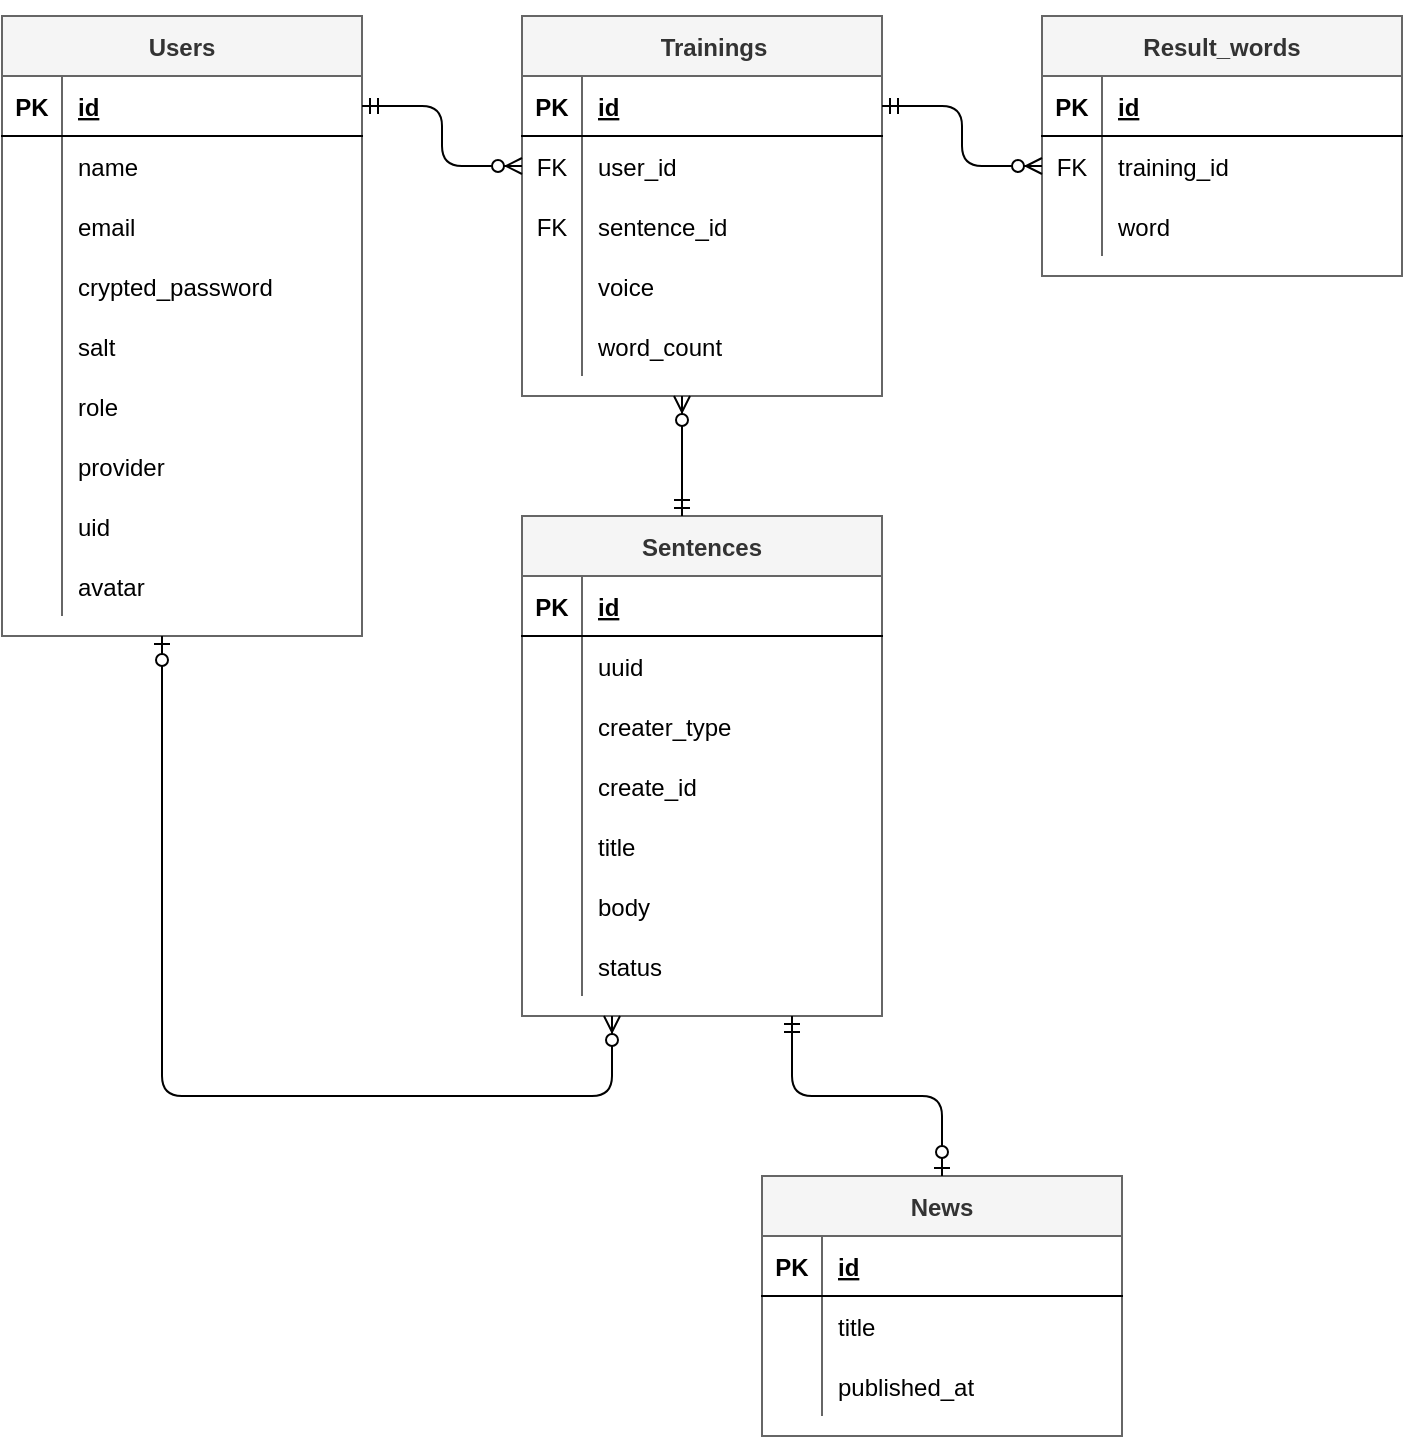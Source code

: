 <mxfile>
    <diagram id="BxVpFy9W0ogAf4B1_tvP" name="ページ1">
        <mxGraphModel dx="654" dy="1709" grid="1" gridSize="10" guides="1" tooltips="1" connect="1" arrows="1" fold="1" page="1" pageScale="1" pageWidth="827" pageHeight="1169" background="none" math="0" shadow="0">
            <root>
                <mxCell id="0"/>
                <mxCell id="1" parent="0"/>
                <mxCell id="47Mcxz5ZdxJu1Oh9OCkz-89" value="Users" style="shape=table;startSize=30;container=1;collapsible=1;childLayout=tableLayout;fixedRows=1;rowLines=0;fontStyle=1;align=center;resizeLast=1;fillColor=#f5f5f5;strokeColor=#666666;fontColor=#333333;swimlaneFillColor=default;" vertex="1" parent="1">
                    <mxGeometry x="140" y="-520" width="180" height="310" as="geometry"/>
                </mxCell>
                <mxCell id="47Mcxz5ZdxJu1Oh9OCkz-90" value="" style="shape=partialRectangle;collapsible=0;dropTarget=0;pointerEvents=0;fillColor=none;top=0;left=0;bottom=1;right=0;points=[[0,0.5],[1,0.5]];portConstraint=eastwest;" vertex="1" parent="47Mcxz5ZdxJu1Oh9OCkz-89">
                    <mxGeometry y="30" width="180" height="30" as="geometry"/>
                </mxCell>
                <mxCell id="47Mcxz5ZdxJu1Oh9OCkz-91" value="PK" style="shape=partialRectangle;connectable=0;fillColor=none;top=0;left=0;bottom=0;right=0;fontStyle=1;overflow=hidden;" vertex="1" parent="47Mcxz5ZdxJu1Oh9OCkz-90">
                    <mxGeometry width="30" height="30" as="geometry">
                        <mxRectangle width="30" height="30" as="alternateBounds"/>
                    </mxGeometry>
                </mxCell>
                <mxCell id="47Mcxz5ZdxJu1Oh9OCkz-92" value="id" style="shape=partialRectangle;connectable=0;fillColor=none;top=0;left=0;bottom=0;right=0;align=left;spacingLeft=6;fontStyle=5;overflow=hidden;" vertex="1" parent="47Mcxz5ZdxJu1Oh9OCkz-90">
                    <mxGeometry x="30" width="150" height="30" as="geometry">
                        <mxRectangle width="150" height="30" as="alternateBounds"/>
                    </mxGeometry>
                </mxCell>
                <mxCell id="47Mcxz5ZdxJu1Oh9OCkz-93" value="" style="shape=partialRectangle;collapsible=0;dropTarget=0;pointerEvents=0;fillColor=none;top=0;left=0;bottom=0;right=0;points=[[0,0.5],[1,0.5]];portConstraint=eastwest;" vertex="1" parent="47Mcxz5ZdxJu1Oh9OCkz-89">
                    <mxGeometry y="60" width="180" height="30" as="geometry"/>
                </mxCell>
                <mxCell id="47Mcxz5ZdxJu1Oh9OCkz-94" value="" style="shape=partialRectangle;connectable=0;fillColor=none;top=0;left=0;bottom=0;right=0;editable=1;overflow=hidden;" vertex="1" parent="47Mcxz5ZdxJu1Oh9OCkz-93">
                    <mxGeometry width="30" height="30" as="geometry">
                        <mxRectangle width="30" height="30" as="alternateBounds"/>
                    </mxGeometry>
                </mxCell>
                <mxCell id="47Mcxz5ZdxJu1Oh9OCkz-95" value="name" style="shape=partialRectangle;connectable=0;fillColor=none;top=0;left=0;bottom=0;right=0;align=left;spacingLeft=6;overflow=hidden;" vertex="1" parent="47Mcxz5ZdxJu1Oh9OCkz-93">
                    <mxGeometry x="30" width="150" height="30" as="geometry">
                        <mxRectangle width="150" height="30" as="alternateBounds"/>
                    </mxGeometry>
                </mxCell>
                <mxCell id="47Mcxz5ZdxJu1Oh9OCkz-96" value="" style="shape=partialRectangle;collapsible=0;dropTarget=0;pointerEvents=0;fillColor=none;top=0;left=0;bottom=0;right=0;points=[[0,0.5],[1,0.5]];portConstraint=eastwest;" vertex="1" parent="47Mcxz5ZdxJu1Oh9OCkz-89">
                    <mxGeometry y="90" width="180" height="30" as="geometry"/>
                </mxCell>
                <mxCell id="47Mcxz5ZdxJu1Oh9OCkz-97" value="" style="shape=partialRectangle;connectable=0;fillColor=none;top=0;left=0;bottom=0;right=0;editable=1;overflow=hidden;" vertex="1" parent="47Mcxz5ZdxJu1Oh9OCkz-96">
                    <mxGeometry width="30" height="30" as="geometry">
                        <mxRectangle width="30" height="30" as="alternateBounds"/>
                    </mxGeometry>
                </mxCell>
                <mxCell id="47Mcxz5ZdxJu1Oh9OCkz-98" value="email" style="shape=partialRectangle;connectable=0;fillColor=none;top=0;left=0;bottom=0;right=0;align=left;spacingLeft=6;overflow=hidden;" vertex="1" parent="47Mcxz5ZdxJu1Oh9OCkz-96">
                    <mxGeometry x="30" width="150" height="30" as="geometry">
                        <mxRectangle width="150" height="30" as="alternateBounds"/>
                    </mxGeometry>
                </mxCell>
                <mxCell id="47Mcxz5ZdxJu1Oh9OCkz-99" value="" style="shape=partialRectangle;collapsible=0;dropTarget=0;pointerEvents=0;fillColor=none;top=0;left=0;bottom=0;right=0;points=[[0,0.5],[1,0.5]];portConstraint=eastwest;" vertex="1" parent="47Mcxz5ZdxJu1Oh9OCkz-89">
                    <mxGeometry y="120" width="180" height="30" as="geometry"/>
                </mxCell>
                <mxCell id="47Mcxz5ZdxJu1Oh9OCkz-100" value="" style="shape=partialRectangle;connectable=0;fillColor=none;top=0;left=0;bottom=0;right=0;editable=1;overflow=hidden;" vertex="1" parent="47Mcxz5ZdxJu1Oh9OCkz-99">
                    <mxGeometry width="30" height="30" as="geometry">
                        <mxRectangle width="30" height="30" as="alternateBounds"/>
                    </mxGeometry>
                </mxCell>
                <mxCell id="47Mcxz5ZdxJu1Oh9OCkz-101" value="crypted_password" style="shape=partialRectangle;connectable=0;fillColor=none;top=0;left=0;bottom=0;right=0;align=left;spacingLeft=6;overflow=hidden;" vertex="1" parent="47Mcxz5ZdxJu1Oh9OCkz-99">
                    <mxGeometry x="30" width="150" height="30" as="geometry">
                        <mxRectangle width="150" height="30" as="alternateBounds"/>
                    </mxGeometry>
                </mxCell>
                <mxCell id="47Mcxz5ZdxJu1Oh9OCkz-139" style="shape=partialRectangle;collapsible=0;dropTarget=0;pointerEvents=0;fillColor=none;top=0;left=0;bottom=0;right=0;points=[[0,0.5],[1,0.5]];portConstraint=eastwest;" vertex="1" parent="47Mcxz5ZdxJu1Oh9OCkz-89">
                    <mxGeometry y="150" width="180" height="30" as="geometry"/>
                </mxCell>
                <mxCell id="47Mcxz5ZdxJu1Oh9OCkz-140" style="shape=partialRectangle;connectable=0;fillColor=none;top=0;left=0;bottom=0;right=0;editable=1;overflow=hidden;" vertex="1" parent="47Mcxz5ZdxJu1Oh9OCkz-139">
                    <mxGeometry width="30" height="30" as="geometry">
                        <mxRectangle width="30" height="30" as="alternateBounds"/>
                    </mxGeometry>
                </mxCell>
                <mxCell id="47Mcxz5ZdxJu1Oh9OCkz-141" value="salt" style="shape=partialRectangle;connectable=0;fillColor=none;top=0;left=0;bottom=0;right=0;align=left;spacingLeft=6;overflow=hidden;" vertex="1" parent="47Mcxz5ZdxJu1Oh9OCkz-139">
                    <mxGeometry x="30" width="150" height="30" as="geometry">
                        <mxRectangle width="150" height="30" as="alternateBounds"/>
                    </mxGeometry>
                </mxCell>
                <mxCell id="47Mcxz5ZdxJu1Oh9OCkz-136" style="shape=partialRectangle;collapsible=0;dropTarget=0;pointerEvents=0;fillColor=none;top=0;left=0;bottom=0;right=0;points=[[0,0.5],[1,0.5]];portConstraint=eastwest;" vertex="1" parent="47Mcxz5ZdxJu1Oh9OCkz-89">
                    <mxGeometry y="180" width="180" height="30" as="geometry"/>
                </mxCell>
                <mxCell id="47Mcxz5ZdxJu1Oh9OCkz-137" style="shape=partialRectangle;connectable=0;fillColor=none;top=0;left=0;bottom=0;right=0;editable=1;overflow=hidden;" vertex="1" parent="47Mcxz5ZdxJu1Oh9OCkz-136">
                    <mxGeometry width="30" height="30" as="geometry">
                        <mxRectangle width="30" height="30" as="alternateBounds"/>
                    </mxGeometry>
                </mxCell>
                <mxCell id="47Mcxz5ZdxJu1Oh9OCkz-138" value="role" style="shape=partialRectangle;connectable=0;fillColor=none;top=0;left=0;bottom=0;right=0;align=left;spacingLeft=6;overflow=hidden;" vertex="1" parent="47Mcxz5ZdxJu1Oh9OCkz-136">
                    <mxGeometry x="30" width="150" height="30" as="geometry">
                        <mxRectangle width="150" height="30" as="alternateBounds"/>
                    </mxGeometry>
                </mxCell>
                <mxCell id="47Mcxz5ZdxJu1Oh9OCkz-133" style="shape=partialRectangle;collapsible=0;dropTarget=0;pointerEvents=0;fillColor=none;top=0;left=0;bottom=0;right=0;points=[[0,0.5],[1,0.5]];portConstraint=eastwest;" vertex="1" parent="47Mcxz5ZdxJu1Oh9OCkz-89">
                    <mxGeometry y="210" width="180" height="30" as="geometry"/>
                </mxCell>
                <mxCell id="47Mcxz5ZdxJu1Oh9OCkz-134" style="shape=partialRectangle;connectable=0;fillColor=none;top=0;left=0;bottom=0;right=0;editable=1;overflow=hidden;" vertex="1" parent="47Mcxz5ZdxJu1Oh9OCkz-133">
                    <mxGeometry width="30" height="30" as="geometry">
                        <mxRectangle width="30" height="30" as="alternateBounds"/>
                    </mxGeometry>
                </mxCell>
                <mxCell id="47Mcxz5ZdxJu1Oh9OCkz-135" value="provider" style="shape=partialRectangle;connectable=0;fillColor=none;top=0;left=0;bottom=0;right=0;align=left;spacingLeft=6;overflow=hidden;" vertex="1" parent="47Mcxz5ZdxJu1Oh9OCkz-133">
                    <mxGeometry x="30" width="150" height="30" as="geometry">
                        <mxRectangle width="150" height="30" as="alternateBounds"/>
                    </mxGeometry>
                </mxCell>
                <mxCell id="47Mcxz5ZdxJu1Oh9OCkz-142" style="shape=partialRectangle;collapsible=0;dropTarget=0;pointerEvents=0;fillColor=none;top=0;left=0;bottom=0;right=0;points=[[0,0.5],[1,0.5]];portConstraint=eastwest;" vertex="1" parent="47Mcxz5ZdxJu1Oh9OCkz-89">
                    <mxGeometry y="240" width="180" height="30" as="geometry"/>
                </mxCell>
                <mxCell id="47Mcxz5ZdxJu1Oh9OCkz-143" style="shape=partialRectangle;connectable=0;fillColor=none;top=0;left=0;bottom=0;right=0;editable=1;overflow=hidden;" vertex="1" parent="47Mcxz5ZdxJu1Oh9OCkz-142">
                    <mxGeometry width="30" height="30" as="geometry">
                        <mxRectangle width="30" height="30" as="alternateBounds"/>
                    </mxGeometry>
                </mxCell>
                <mxCell id="47Mcxz5ZdxJu1Oh9OCkz-144" value="uid" style="shape=partialRectangle;connectable=0;fillColor=none;top=0;left=0;bottom=0;right=0;align=left;spacingLeft=6;overflow=hidden;" vertex="1" parent="47Mcxz5ZdxJu1Oh9OCkz-142">
                    <mxGeometry x="30" width="150" height="30" as="geometry">
                        <mxRectangle width="150" height="30" as="alternateBounds"/>
                    </mxGeometry>
                </mxCell>
                <mxCell id="47Mcxz5ZdxJu1Oh9OCkz-238" style="shape=partialRectangle;collapsible=0;dropTarget=0;pointerEvents=0;fillColor=none;top=0;left=0;bottom=0;right=0;points=[[0,0.5],[1,0.5]];portConstraint=eastwest;" vertex="1" parent="47Mcxz5ZdxJu1Oh9OCkz-89">
                    <mxGeometry y="270" width="180" height="30" as="geometry"/>
                </mxCell>
                <mxCell id="47Mcxz5ZdxJu1Oh9OCkz-239" style="shape=partialRectangle;connectable=0;fillColor=none;top=0;left=0;bottom=0;right=0;editable=1;overflow=hidden;" vertex="1" parent="47Mcxz5ZdxJu1Oh9OCkz-238">
                    <mxGeometry width="30" height="30" as="geometry">
                        <mxRectangle width="30" height="30" as="alternateBounds"/>
                    </mxGeometry>
                </mxCell>
                <mxCell id="47Mcxz5ZdxJu1Oh9OCkz-240" value="avatar" style="shape=partialRectangle;connectable=0;fillColor=none;top=0;left=0;bottom=0;right=0;align=left;spacingLeft=6;overflow=hidden;" vertex="1" parent="47Mcxz5ZdxJu1Oh9OCkz-238">
                    <mxGeometry x="30" width="150" height="30" as="geometry">
                        <mxRectangle width="150" height="30" as="alternateBounds"/>
                    </mxGeometry>
                </mxCell>
                <mxCell id="47Mcxz5ZdxJu1Oh9OCkz-157" value="Sentences" style="shape=table;startSize=30;container=1;collapsible=1;childLayout=tableLayout;fixedRows=1;rowLines=0;fontStyle=1;align=center;resizeLast=1;fillColor=#f5f5f5;strokeColor=#666666;fontColor=#333333;swimlaneFillColor=default;" vertex="1" parent="1">
                    <mxGeometry x="400" y="-270" width="180" height="250" as="geometry"/>
                </mxCell>
                <mxCell id="47Mcxz5ZdxJu1Oh9OCkz-158" value="" style="shape=partialRectangle;collapsible=0;dropTarget=0;pointerEvents=0;fillColor=none;top=0;left=0;bottom=1;right=0;points=[[0,0.5],[1,0.5]];portConstraint=eastwest;" vertex="1" parent="47Mcxz5ZdxJu1Oh9OCkz-157">
                    <mxGeometry y="30" width="180" height="30" as="geometry"/>
                </mxCell>
                <mxCell id="47Mcxz5ZdxJu1Oh9OCkz-159" value="PK" style="shape=partialRectangle;connectable=0;fillColor=none;top=0;left=0;bottom=0;right=0;fontStyle=1;overflow=hidden;" vertex="1" parent="47Mcxz5ZdxJu1Oh9OCkz-158">
                    <mxGeometry width="30" height="30" as="geometry">
                        <mxRectangle width="30" height="30" as="alternateBounds"/>
                    </mxGeometry>
                </mxCell>
                <mxCell id="47Mcxz5ZdxJu1Oh9OCkz-160" value="id" style="shape=partialRectangle;connectable=0;fillColor=none;top=0;left=0;bottom=0;right=0;align=left;spacingLeft=6;fontStyle=5;overflow=hidden;" vertex="1" parent="47Mcxz5ZdxJu1Oh9OCkz-158">
                    <mxGeometry x="30" width="150" height="30" as="geometry">
                        <mxRectangle width="150" height="30" as="alternateBounds"/>
                    </mxGeometry>
                </mxCell>
                <mxCell id="47Mcxz5ZdxJu1Oh9OCkz-161" value="" style="shape=partialRectangle;collapsible=0;dropTarget=0;pointerEvents=0;fillColor=none;top=0;left=0;bottom=0;right=0;points=[[0,0.5],[1,0.5]];portConstraint=eastwest;" vertex="1" parent="47Mcxz5ZdxJu1Oh9OCkz-157">
                    <mxGeometry y="60" width="180" height="30" as="geometry"/>
                </mxCell>
                <mxCell id="47Mcxz5ZdxJu1Oh9OCkz-162" value="" style="shape=partialRectangle;connectable=0;fillColor=none;top=0;left=0;bottom=0;right=0;editable=1;overflow=hidden;" vertex="1" parent="47Mcxz5ZdxJu1Oh9OCkz-161">
                    <mxGeometry width="30" height="30" as="geometry">
                        <mxRectangle width="30" height="30" as="alternateBounds"/>
                    </mxGeometry>
                </mxCell>
                <mxCell id="47Mcxz5ZdxJu1Oh9OCkz-163" value="uuid" style="shape=partialRectangle;connectable=0;fillColor=none;top=0;left=0;bottom=0;right=0;align=left;spacingLeft=6;overflow=hidden;" vertex="1" parent="47Mcxz5ZdxJu1Oh9OCkz-161">
                    <mxGeometry x="30" width="150" height="30" as="geometry">
                        <mxRectangle width="150" height="30" as="alternateBounds"/>
                    </mxGeometry>
                </mxCell>
                <mxCell id="47Mcxz5ZdxJu1Oh9OCkz-164" value="" style="shape=partialRectangle;collapsible=0;dropTarget=0;pointerEvents=0;fillColor=none;top=0;left=0;bottom=0;right=0;points=[[0,0.5],[1,0.5]];portConstraint=eastwest;" vertex="1" parent="47Mcxz5ZdxJu1Oh9OCkz-157">
                    <mxGeometry y="90" width="180" height="30" as="geometry"/>
                </mxCell>
                <mxCell id="47Mcxz5ZdxJu1Oh9OCkz-165" value="" style="shape=partialRectangle;connectable=0;fillColor=none;top=0;left=0;bottom=0;right=0;editable=1;overflow=hidden;" vertex="1" parent="47Mcxz5ZdxJu1Oh9OCkz-164">
                    <mxGeometry width="30" height="30" as="geometry">
                        <mxRectangle width="30" height="30" as="alternateBounds"/>
                    </mxGeometry>
                </mxCell>
                <mxCell id="47Mcxz5ZdxJu1Oh9OCkz-166" value="creater_type" style="shape=partialRectangle;connectable=0;fillColor=none;top=0;left=0;bottom=0;right=0;align=left;spacingLeft=6;overflow=hidden;" vertex="1" parent="47Mcxz5ZdxJu1Oh9OCkz-164">
                    <mxGeometry x="30" width="150" height="30" as="geometry">
                        <mxRectangle width="150" height="30" as="alternateBounds"/>
                    </mxGeometry>
                </mxCell>
                <mxCell id="47Mcxz5ZdxJu1Oh9OCkz-167" value="" style="shape=partialRectangle;collapsible=0;dropTarget=0;pointerEvents=0;fillColor=none;top=0;left=0;bottom=0;right=0;points=[[0,0.5],[1,0.5]];portConstraint=eastwest;" vertex="1" parent="47Mcxz5ZdxJu1Oh9OCkz-157">
                    <mxGeometry y="120" width="180" height="30" as="geometry"/>
                </mxCell>
                <mxCell id="47Mcxz5ZdxJu1Oh9OCkz-168" value="" style="shape=partialRectangle;connectable=0;fillColor=none;top=0;left=0;bottom=0;right=0;editable=1;overflow=hidden;" vertex="1" parent="47Mcxz5ZdxJu1Oh9OCkz-167">
                    <mxGeometry width="30" height="30" as="geometry">
                        <mxRectangle width="30" height="30" as="alternateBounds"/>
                    </mxGeometry>
                </mxCell>
                <mxCell id="47Mcxz5ZdxJu1Oh9OCkz-169" value="create_id" style="shape=partialRectangle;connectable=0;fillColor=none;top=0;left=0;bottom=0;right=0;align=left;spacingLeft=6;overflow=hidden;" vertex="1" parent="47Mcxz5ZdxJu1Oh9OCkz-167">
                    <mxGeometry x="30" width="150" height="30" as="geometry">
                        <mxRectangle width="150" height="30" as="alternateBounds"/>
                    </mxGeometry>
                </mxCell>
                <mxCell id="47Mcxz5ZdxJu1Oh9OCkz-278" style="shape=partialRectangle;collapsible=0;dropTarget=0;pointerEvents=0;fillColor=none;top=0;left=0;bottom=0;right=0;points=[[0,0.5],[1,0.5]];portConstraint=eastwest;" vertex="1" parent="47Mcxz5ZdxJu1Oh9OCkz-157">
                    <mxGeometry y="150" width="180" height="30" as="geometry"/>
                </mxCell>
                <mxCell id="47Mcxz5ZdxJu1Oh9OCkz-279" style="shape=partialRectangle;connectable=0;fillColor=none;top=0;left=0;bottom=0;right=0;editable=1;overflow=hidden;" vertex="1" parent="47Mcxz5ZdxJu1Oh9OCkz-278">
                    <mxGeometry width="30" height="30" as="geometry">
                        <mxRectangle width="30" height="30" as="alternateBounds"/>
                    </mxGeometry>
                </mxCell>
                <mxCell id="47Mcxz5ZdxJu1Oh9OCkz-280" value="title" style="shape=partialRectangle;connectable=0;fillColor=none;top=0;left=0;bottom=0;right=0;align=left;spacingLeft=6;overflow=hidden;" vertex="1" parent="47Mcxz5ZdxJu1Oh9OCkz-278">
                    <mxGeometry x="30" width="150" height="30" as="geometry">
                        <mxRectangle width="150" height="30" as="alternateBounds"/>
                    </mxGeometry>
                </mxCell>
                <mxCell id="47Mcxz5ZdxJu1Oh9OCkz-281" style="shape=partialRectangle;collapsible=0;dropTarget=0;pointerEvents=0;fillColor=none;top=0;left=0;bottom=0;right=0;points=[[0,0.5],[1,0.5]];portConstraint=eastwest;" vertex="1" parent="47Mcxz5ZdxJu1Oh9OCkz-157">
                    <mxGeometry y="180" width="180" height="30" as="geometry"/>
                </mxCell>
                <mxCell id="47Mcxz5ZdxJu1Oh9OCkz-282" style="shape=partialRectangle;connectable=0;fillColor=none;top=0;left=0;bottom=0;right=0;editable=1;overflow=hidden;" vertex="1" parent="47Mcxz5ZdxJu1Oh9OCkz-281">
                    <mxGeometry width="30" height="30" as="geometry">
                        <mxRectangle width="30" height="30" as="alternateBounds"/>
                    </mxGeometry>
                </mxCell>
                <mxCell id="47Mcxz5ZdxJu1Oh9OCkz-283" value="body" style="shape=partialRectangle;connectable=0;fillColor=none;top=0;left=0;bottom=0;right=0;align=left;spacingLeft=6;overflow=hidden;" vertex="1" parent="47Mcxz5ZdxJu1Oh9OCkz-281">
                    <mxGeometry x="30" width="150" height="30" as="geometry">
                        <mxRectangle width="150" height="30" as="alternateBounds"/>
                    </mxGeometry>
                </mxCell>
                <mxCell id="47Mcxz5ZdxJu1Oh9OCkz-284" style="shape=partialRectangle;collapsible=0;dropTarget=0;pointerEvents=0;fillColor=none;top=0;left=0;bottom=0;right=0;points=[[0,0.5],[1,0.5]];portConstraint=eastwest;" vertex="1" parent="47Mcxz5ZdxJu1Oh9OCkz-157">
                    <mxGeometry y="210" width="180" height="30" as="geometry"/>
                </mxCell>
                <mxCell id="47Mcxz5ZdxJu1Oh9OCkz-285" style="shape=partialRectangle;connectable=0;fillColor=none;top=0;left=0;bottom=0;right=0;editable=1;overflow=hidden;" vertex="1" parent="47Mcxz5ZdxJu1Oh9OCkz-284">
                    <mxGeometry width="30" height="30" as="geometry">
                        <mxRectangle width="30" height="30" as="alternateBounds"/>
                    </mxGeometry>
                </mxCell>
                <mxCell id="47Mcxz5ZdxJu1Oh9OCkz-286" value="status" style="shape=partialRectangle;connectable=0;fillColor=none;top=0;left=0;bottom=0;right=0;align=left;spacingLeft=6;overflow=hidden;" vertex="1" parent="47Mcxz5ZdxJu1Oh9OCkz-284">
                    <mxGeometry x="30" width="150" height="30" as="geometry">
                        <mxRectangle width="150" height="30" as="alternateBounds"/>
                    </mxGeometry>
                </mxCell>
                <mxCell id="47Mcxz5ZdxJu1Oh9OCkz-202" value="News" style="shape=table;startSize=30;container=1;collapsible=1;childLayout=tableLayout;fixedRows=1;rowLines=0;fontStyle=1;align=center;resizeLast=1;fillColor=#f5f5f5;strokeColor=#666666;fontColor=#333333;swimlaneFillColor=default;" vertex="1" parent="1">
                    <mxGeometry x="520" y="60" width="180" height="130" as="geometry"/>
                </mxCell>
                <mxCell id="47Mcxz5ZdxJu1Oh9OCkz-203" value="" style="shape=partialRectangle;collapsible=0;dropTarget=0;pointerEvents=0;fillColor=none;top=0;left=0;bottom=1;right=0;points=[[0,0.5],[1,0.5]];portConstraint=eastwest;" vertex="1" parent="47Mcxz5ZdxJu1Oh9OCkz-202">
                    <mxGeometry y="30" width="180" height="30" as="geometry"/>
                </mxCell>
                <mxCell id="47Mcxz5ZdxJu1Oh9OCkz-204" value="PK" style="shape=partialRectangle;connectable=0;fillColor=none;top=0;left=0;bottom=0;right=0;fontStyle=1;overflow=hidden;" vertex="1" parent="47Mcxz5ZdxJu1Oh9OCkz-203">
                    <mxGeometry width="30" height="30" as="geometry">
                        <mxRectangle width="30" height="30" as="alternateBounds"/>
                    </mxGeometry>
                </mxCell>
                <mxCell id="47Mcxz5ZdxJu1Oh9OCkz-205" value="id" style="shape=partialRectangle;connectable=0;fillColor=none;top=0;left=0;bottom=0;right=0;align=left;spacingLeft=6;fontStyle=5;overflow=hidden;" vertex="1" parent="47Mcxz5ZdxJu1Oh9OCkz-203">
                    <mxGeometry x="30" width="150" height="30" as="geometry">
                        <mxRectangle width="150" height="30" as="alternateBounds"/>
                    </mxGeometry>
                </mxCell>
                <mxCell id="47Mcxz5ZdxJu1Oh9OCkz-206" value="" style="shape=partialRectangle;collapsible=0;dropTarget=0;pointerEvents=0;fillColor=none;top=0;left=0;bottom=0;right=0;points=[[0,0.5],[1,0.5]];portConstraint=eastwest;" vertex="1" parent="47Mcxz5ZdxJu1Oh9OCkz-202">
                    <mxGeometry y="60" width="180" height="30" as="geometry"/>
                </mxCell>
                <mxCell id="47Mcxz5ZdxJu1Oh9OCkz-207" value="" style="shape=partialRectangle;connectable=0;fillColor=none;top=0;left=0;bottom=0;right=0;editable=1;overflow=hidden;" vertex="1" parent="47Mcxz5ZdxJu1Oh9OCkz-206">
                    <mxGeometry width="30" height="30" as="geometry">
                        <mxRectangle width="30" height="30" as="alternateBounds"/>
                    </mxGeometry>
                </mxCell>
                <mxCell id="47Mcxz5ZdxJu1Oh9OCkz-208" value="title" style="shape=partialRectangle;connectable=0;fillColor=none;top=0;left=0;bottom=0;right=0;align=left;spacingLeft=6;overflow=hidden;" vertex="1" parent="47Mcxz5ZdxJu1Oh9OCkz-206">
                    <mxGeometry x="30" width="150" height="30" as="geometry">
                        <mxRectangle width="150" height="30" as="alternateBounds"/>
                    </mxGeometry>
                </mxCell>
                <mxCell id="47Mcxz5ZdxJu1Oh9OCkz-209" value="" style="shape=partialRectangle;collapsible=0;dropTarget=0;pointerEvents=0;fillColor=none;top=0;left=0;bottom=0;right=0;points=[[0,0.5],[1,0.5]];portConstraint=eastwest;" vertex="1" parent="47Mcxz5ZdxJu1Oh9OCkz-202">
                    <mxGeometry y="90" width="180" height="30" as="geometry"/>
                </mxCell>
                <mxCell id="47Mcxz5ZdxJu1Oh9OCkz-210" value="" style="shape=partialRectangle;connectable=0;fillColor=none;top=0;left=0;bottom=0;right=0;editable=1;overflow=hidden;" vertex="1" parent="47Mcxz5ZdxJu1Oh9OCkz-209">
                    <mxGeometry width="30" height="30" as="geometry">
                        <mxRectangle width="30" height="30" as="alternateBounds"/>
                    </mxGeometry>
                </mxCell>
                <mxCell id="47Mcxz5ZdxJu1Oh9OCkz-211" value="published_at" style="shape=partialRectangle;connectable=0;fillColor=none;top=0;left=0;bottom=0;right=0;align=left;spacingLeft=6;overflow=hidden;" vertex="1" parent="47Mcxz5ZdxJu1Oh9OCkz-209">
                    <mxGeometry x="30" width="150" height="30" as="geometry">
                        <mxRectangle width="150" height="30" as="alternateBounds"/>
                    </mxGeometry>
                </mxCell>
                <mxCell id="47Mcxz5ZdxJu1Oh9OCkz-270" style="edgeStyle=none;html=1;exitX=0.5;exitY=0;exitDx=0;exitDy=0;entryX=0.5;entryY=0;entryDx=0;entryDy=0;" edge="1" parent="1" source="47Mcxz5ZdxJu1Oh9OCkz-225" target="47Mcxz5ZdxJu1Oh9OCkz-225">
                    <mxGeometry relative="1" as="geometry">
                        <mxPoint x="740" y="-320" as="targetPoint"/>
                    </mxGeometry>
                </mxCell>
                <mxCell id="47Mcxz5ZdxJu1Oh9OCkz-225" value="　Trainings" style="shape=table;startSize=30;container=1;collapsible=1;childLayout=tableLayout;fixedRows=1;rowLines=0;fontStyle=1;align=center;resizeLast=1;fillColor=#f5f5f5;strokeColor=#666666;fontColor=#333333;swimlaneFillColor=default;" vertex="1" parent="1">
                    <mxGeometry x="400" y="-520" width="180" height="190" as="geometry"/>
                </mxCell>
                <mxCell id="47Mcxz5ZdxJu1Oh9OCkz-226" value="" style="shape=partialRectangle;collapsible=0;dropTarget=0;pointerEvents=0;fillColor=none;top=0;left=0;bottom=1;right=0;points=[[0,0.5],[1,0.5]];portConstraint=eastwest;" vertex="1" parent="47Mcxz5ZdxJu1Oh9OCkz-225">
                    <mxGeometry y="30" width="180" height="30" as="geometry"/>
                </mxCell>
                <mxCell id="47Mcxz5ZdxJu1Oh9OCkz-227" value="PK" style="shape=partialRectangle;connectable=0;fillColor=none;top=0;left=0;bottom=0;right=0;fontStyle=1;overflow=hidden;" vertex="1" parent="47Mcxz5ZdxJu1Oh9OCkz-226">
                    <mxGeometry width="30" height="30" as="geometry">
                        <mxRectangle width="30" height="30" as="alternateBounds"/>
                    </mxGeometry>
                </mxCell>
                <mxCell id="47Mcxz5ZdxJu1Oh9OCkz-228" value="id" style="shape=partialRectangle;connectable=0;fillColor=none;top=0;left=0;bottom=0;right=0;align=left;spacingLeft=6;fontStyle=5;overflow=hidden;" vertex="1" parent="47Mcxz5ZdxJu1Oh9OCkz-226">
                    <mxGeometry x="30" width="150" height="30" as="geometry">
                        <mxRectangle width="150" height="30" as="alternateBounds"/>
                    </mxGeometry>
                </mxCell>
                <mxCell id="47Mcxz5ZdxJu1Oh9OCkz-229" value="" style="shape=partialRectangle;collapsible=0;dropTarget=0;pointerEvents=0;fillColor=none;top=0;left=0;bottom=0;right=0;points=[[0,0.5],[1,0.5]];portConstraint=eastwest;" vertex="1" parent="47Mcxz5ZdxJu1Oh9OCkz-225">
                    <mxGeometry y="60" width="180" height="30" as="geometry"/>
                </mxCell>
                <mxCell id="47Mcxz5ZdxJu1Oh9OCkz-230" value="FK" style="shape=partialRectangle;connectable=0;fillColor=none;top=0;left=0;bottom=0;right=0;editable=1;overflow=hidden;" vertex="1" parent="47Mcxz5ZdxJu1Oh9OCkz-229">
                    <mxGeometry width="30" height="30" as="geometry">
                        <mxRectangle width="30" height="30" as="alternateBounds"/>
                    </mxGeometry>
                </mxCell>
                <mxCell id="47Mcxz5ZdxJu1Oh9OCkz-231" value="user_id" style="shape=partialRectangle;connectable=0;fillColor=none;top=0;left=0;bottom=0;right=0;align=left;spacingLeft=6;overflow=hidden;" vertex="1" parent="47Mcxz5ZdxJu1Oh9OCkz-229">
                    <mxGeometry x="30" width="150" height="30" as="geometry">
                        <mxRectangle width="150" height="30" as="alternateBounds"/>
                    </mxGeometry>
                </mxCell>
                <mxCell id="47Mcxz5ZdxJu1Oh9OCkz-232" value="" style="shape=partialRectangle;collapsible=0;dropTarget=0;pointerEvents=0;fillColor=none;top=0;left=0;bottom=0;right=0;points=[[0,0.5],[1,0.5]];portConstraint=eastwest;" vertex="1" parent="47Mcxz5ZdxJu1Oh9OCkz-225">
                    <mxGeometry y="90" width="180" height="30" as="geometry"/>
                </mxCell>
                <mxCell id="47Mcxz5ZdxJu1Oh9OCkz-233" value="FK" style="shape=partialRectangle;connectable=0;fillColor=none;top=0;left=0;bottom=0;right=0;editable=1;overflow=hidden;" vertex="1" parent="47Mcxz5ZdxJu1Oh9OCkz-232">
                    <mxGeometry width="30" height="30" as="geometry">
                        <mxRectangle width="30" height="30" as="alternateBounds"/>
                    </mxGeometry>
                </mxCell>
                <mxCell id="47Mcxz5ZdxJu1Oh9OCkz-234" value="sentence_id" style="shape=partialRectangle;connectable=0;fillColor=none;top=0;left=0;bottom=0;right=0;align=left;spacingLeft=6;overflow=hidden;" vertex="1" parent="47Mcxz5ZdxJu1Oh9OCkz-232">
                    <mxGeometry x="30" width="150" height="30" as="geometry">
                        <mxRectangle width="150" height="30" as="alternateBounds"/>
                    </mxGeometry>
                </mxCell>
                <mxCell id="47Mcxz5ZdxJu1Oh9OCkz-235" value="" style="shape=partialRectangle;collapsible=0;dropTarget=0;pointerEvents=0;fillColor=none;top=0;left=0;bottom=0;right=0;points=[[0,0.5],[1,0.5]];portConstraint=eastwest;" vertex="1" parent="47Mcxz5ZdxJu1Oh9OCkz-225">
                    <mxGeometry y="120" width="180" height="30" as="geometry"/>
                </mxCell>
                <mxCell id="47Mcxz5ZdxJu1Oh9OCkz-236" value="" style="shape=partialRectangle;connectable=0;fillColor=none;top=0;left=0;bottom=0;right=0;editable=1;overflow=hidden;" vertex="1" parent="47Mcxz5ZdxJu1Oh9OCkz-235">
                    <mxGeometry width="30" height="30" as="geometry">
                        <mxRectangle width="30" height="30" as="alternateBounds"/>
                    </mxGeometry>
                </mxCell>
                <mxCell id="47Mcxz5ZdxJu1Oh9OCkz-237" value="voice" style="shape=partialRectangle;connectable=0;fillColor=none;top=0;left=0;bottom=0;right=0;align=left;spacingLeft=6;overflow=hidden;" vertex="1" parent="47Mcxz5ZdxJu1Oh9OCkz-235">
                    <mxGeometry x="30" width="150" height="30" as="geometry">
                        <mxRectangle width="150" height="30" as="alternateBounds"/>
                    </mxGeometry>
                </mxCell>
                <mxCell id="47Mcxz5ZdxJu1Oh9OCkz-267" style="shape=partialRectangle;collapsible=0;dropTarget=0;pointerEvents=0;fillColor=none;top=0;left=0;bottom=0;right=0;points=[[0,0.5],[1,0.5]];portConstraint=eastwest;" vertex="1" parent="47Mcxz5ZdxJu1Oh9OCkz-225">
                    <mxGeometry y="150" width="180" height="30" as="geometry"/>
                </mxCell>
                <mxCell id="47Mcxz5ZdxJu1Oh9OCkz-268" style="shape=partialRectangle;connectable=0;fillColor=none;top=0;left=0;bottom=0;right=0;editable=1;overflow=hidden;" vertex="1" parent="47Mcxz5ZdxJu1Oh9OCkz-267">
                    <mxGeometry width="30" height="30" as="geometry">
                        <mxRectangle width="30" height="30" as="alternateBounds"/>
                    </mxGeometry>
                </mxCell>
                <mxCell id="47Mcxz5ZdxJu1Oh9OCkz-269" value="word_count" style="shape=partialRectangle;connectable=0;fillColor=none;top=0;left=0;bottom=0;right=0;align=left;spacingLeft=6;overflow=hidden;" vertex="1" parent="47Mcxz5ZdxJu1Oh9OCkz-267">
                    <mxGeometry x="30" width="150" height="30" as="geometry">
                        <mxRectangle width="150" height="30" as="alternateBounds"/>
                    </mxGeometry>
                </mxCell>
                <mxCell id="47Mcxz5ZdxJu1Oh9OCkz-244" value="Result_words" style="shape=table;startSize=30;container=1;collapsible=1;childLayout=tableLayout;fixedRows=1;rowLines=0;fontStyle=1;align=center;resizeLast=1;fillColor=#f5f5f5;strokeColor=#666666;fontColor=#333333;swimlaneFillColor=default;" vertex="1" parent="1">
                    <mxGeometry x="660" y="-520" width="180" height="130" as="geometry"/>
                </mxCell>
                <mxCell id="47Mcxz5ZdxJu1Oh9OCkz-245" value="" style="shape=partialRectangle;collapsible=0;dropTarget=0;pointerEvents=0;fillColor=none;top=0;left=0;bottom=1;right=0;points=[[0,0.5],[1,0.5]];portConstraint=eastwest;" vertex="1" parent="47Mcxz5ZdxJu1Oh9OCkz-244">
                    <mxGeometry y="30" width="180" height="30" as="geometry"/>
                </mxCell>
                <mxCell id="47Mcxz5ZdxJu1Oh9OCkz-246" value="PK" style="shape=partialRectangle;connectable=0;fillColor=none;top=0;left=0;bottom=0;right=0;fontStyle=1;overflow=hidden;" vertex="1" parent="47Mcxz5ZdxJu1Oh9OCkz-245">
                    <mxGeometry width="30" height="30" as="geometry">
                        <mxRectangle width="30" height="30" as="alternateBounds"/>
                    </mxGeometry>
                </mxCell>
                <mxCell id="47Mcxz5ZdxJu1Oh9OCkz-247" value="id" style="shape=partialRectangle;connectable=0;fillColor=none;top=0;left=0;bottom=0;right=0;align=left;spacingLeft=6;fontStyle=5;overflow=hidden;" vertex="1" parent="47Mcxz5ZdxJu1Oh9OCkz-245">
                    <mxGeometry x="30" width="150" height="30" as="geometry">
                        <mxRectangle width="150" height="30" as="alternateBounds"/>
                    </mxGeometry>
                </mxCell>
                <mxCell id="47Mcxz5ZdxJu1Oh9OCkz-248" value="" style="shape=partialRectangle;collapsible=0;dropTarget=0;pointerEvents=0;fillColor=none;top=0;left=0;bottom=0;right=0;points=[[0,0.5],[1,0.5]];portConstraint=eastwest;" vertex="1" parent="47Mcxz5ZdxJu1Oh9OCkz-244">
                    <mxGeometry y="60" width="180" height="30" as="geometry"/>
                </mxCell>
                <mxCell id="47Mcxz5ZdxJu1Oh9OCkz-249" value="FK" style="shape=partialRectangle;connectable=0;fillColor=none;top=0;left=0;bottom=0;right=0;editable=1;overflow=hidden;" vertex="1" parent="47Mcxz5ZdxJu1Oh9OCkz-248">
                    <mxGeometry width="30" height="30" as="geometry">
                        <mxRectangle width="30" height="30" as="alternateBounds"/>
                    </mxGeometry>
                </mxCell>
                <mxCell id="47Mcxz5ZdxJu1Oh9OCkz-250" value="training_id" style="shape=partialRectangle;connectable=0;fillColor=none;top=0;left=0;bottom=0;right=0;align=left;spacingLeft=6;overflow=hidden;" vertex="1" parent="47Mcxz5ZdxJu1Oh9OCkz-248">
                    <mxGeometry x="30" width="150" height="30" as="geometry">
                        <mxRectangle width="150" height="30" as="alternateBounds"/>
                    </mxGeometry>
                </mxCell>
                <mxCell id="47Mcxz5ZdxJu1Oh9OCkz-251" value="" style="shape=partialRectangle;collapsible=0;dropTarget=0;pointerEvents=0;fillColor=none;top=0;left=0;bottom=0;right=0;points=[[0,0.5],[1,0.5]];portConstraint=eastwest;" vertex="1" parent="47Mcxz5ZdxJu1Oh9OCkz-244">
                    <mxGeometry y="90" width="180" height="30" as="geometry"/>
                </mxCell>
                <mxCell id="47Mcxz5ZdxJu1Oh9OCkz-252" value="" style="shape=partialRectangle;connectable=0;fillColor=none;top=0;left=0;bottom=0;right=0;editable=1;overflow=hidden;" vertex="1" parent="47Mcxz5ZdxJu1Oh9OCkz-251">
                    <mxGeometry width="30" height="30" as="geometry">
                        <mxRectangle width="30" height="30" as="alternateBounds"/>
                    </mxGeometry>
                </mxCell>
                <mxCell id="47Mcxz5ZdxJu1Oh9OCkz-253" value="word" style="shape=partialRectangle;connectable=0;fillColor=none;top=0;left=0;bottom=0;right=0;align=left;spacingLeft=6;overflow=hidden;" vertex="1" parent="47Mcxz5ZdxJu1Oh9OCkz-251">
                    <mxGeometry x="30" width="150" height="30" as="geometry">
                        <mxRectangle width="150" height="30" as="alternateBounds"/>
                    </mxGeometry>
                </mxCell>
                <mxCell id="47Mcxz5ZdxJu1Oh9OCkz-272" value="" style="edgeStyle=orthogonalEdgeStyle;fontSize=12;html=1;endArrow=ERzeroToMany;startArrow=ERmandOne;entryX=0;entryY=0.5;entryDx=0;entryDy=0;" edge="1" parent="1" source="47Mcxz5ZdxJu1Oh9OCkz-90" target="47Mcxz5ZdxJu1Oh9OCkz-229">
                    <mxGeometry width="100" height="100" relative="1" as="geometry">
                        <mxPoint x="330" y="-470" as="sourcePoint"/>
                        <mxPoint x="420" y="-550" as="targetPoint"/>
                    </mxGeometry>
                </mxCell>
                <mxCell id="47Mcxz5ZdxJu1Oh9OCkz-273" value="" style="fontSize=12;html=1;endArrow=ERzeroToMany;startArrow=ERmandOne;" edge="1" parent="1">
                    <mxGeometry width="100" height="100" relative="1" as="geometry">
                        <mxPoint x="480" y="-270" as="sourcePoint"/>
                        <mxPoint x="480" y="-330" as="targetPoint"/>
                    </mxGeometry>
                </mxCell>
                <mxCell id="47Mcxz5ZdxJu1Oh9OCkz-275" value="" style="edgeStyle=orthogonalEdgeStyle;fontSize=12;html=1;endArrow=ERzeroToOne;startArrow=ERmandOne;entryX=0.5;entryY=0;entryDx=0;entryDy=0;exitX=0.75;exitY=1;exitDx=0;exitDy=0;" edge="1" parent="1" source="47Mcxz5ZdxJu1Oh9OCkz-157" target="47Mcxz5ZdxJu1Oh9OCkz-202">
                    <mxGeometry width="100" height="100" relative="1" as="geometry">
                        <mxPoint x="670.1" y="-110" as="sourcePoint"/>
                        <mxPoint x="610.04" y="-50" as="targetPoint"/>
                    </mxGeometry>
                </mxCell>
                <mxCell id="47Mcxz5ZdxJu1Oh9OCkz-277" value="" style="edgeStyle=orthogonalEdgeStyle;fontSize=12;html=1;endArrow=ERzeroToMany;startArrow=ERmandOne;entryX=0;entryY=0.5;entryDx=0;entryDy=0;exitX=1;exitY=0.5;exitDx=0;exitDy=0;" edge="1" parent="1" source="47Mcxz5ZdxJu1Oh9OCkz-226" target="47Mcxz5ZdxJu1Oh9OCkz-248">
                    <mxGeometry width="100" height="100" relative="1" as="geometry">
                        <mxPoint x="580" y="-470" as="sourcePoint"/>
                        <mxPoint x="660" y="-440" as="targetPoint"/>
                    </mxGeometry>
                </mxCell>
                <mxCell id="47Mcxz5ZdxJu1Oh9OCkz-287" value="" style="edgeStyle=orthogonalEdgeStyle;fontSize=12;html=1;endArrow=ERzeroToMany;startArrow=ERzeroToOne;entryX=0.25;entryY=1;entryDx=0;entryDy=0;" edge="1" parent="1" target="47Mcxz5ZdxJu1Oh9OCkz-157">
                    <mxGeometry width="100" height="100" relative="1" as="geometry">
                        <mxPoint x="220" y="-210" as="sourcePoint"/>
                        <mxPoint x="450" y="10" as="targetPoint"/>
                        <Array as="points">
                            <mxPoint x="220" y="20"/>
                            <mxPoint x="445" y="20"/>
                        </Array>
                    </mxGeometry>
                </mxCell>
            </root>
        </mxGraphModel>
    </diagram>
</mxfile>